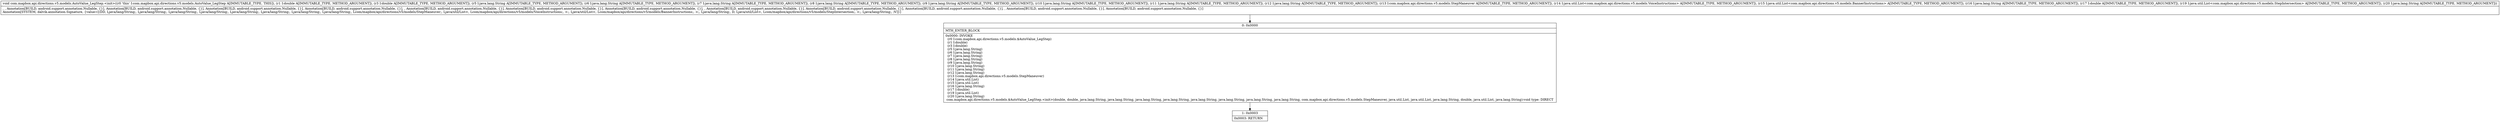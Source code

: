 digraph "CFG forcom.mapbox.api.directions.v5.models.AutoValue_LegStep.\<init\>(DDLjava\/lang\/String;Ljava\/lang\/String;Ljava\/lang\/String;Ljava\/lang\/String;Ljava\/lang\/String;Ljava\/lang\/String;Ljava\/lang\/String;Ljava\/lang\/String;Lcom\/mapbox\/api\/directions\/v5\/models\/StepManeuver;Ljava\/util\/List;Ljava\/util\/List;Ljava\/lang\/String;DLjava\/util\/List;Ljava\/lang\/String;)V" {
Node_0 [shape=record,label="{0\:\ 0x0000|MTH_ENTER_BLOCK\l|0x0000: INVOKE  \l  (r0 I:com.mapbox.api.directions.v5.models.$AutoValue_LegStep)\l  (r1 I:double)\l  (r3 I:double)\l  (r5 I:java.lang.String)\l  (r6 I:java.lang.String)\l  (r7 I:java.lang.String)\l  (r8 I:java.lang.String)\l  (r9 I:java.lang.String)\l  (r10 I:java.lang.String)\l  (r11 I:java.lang.String)\l  (r12 I:java.lang.String)\l  (r13 I:com.mapbox.api.directions.v5.models.StepManeuver)\l  (r14 I:java.util.List)\l  (r15 I:java.util.List)\l  (r16 I:java.lang.String)\l  (r17 I:double)\l  (r19 I:java.util.List)\l  (r20 I:java.lang.String)\l com.mapbox.api.directions.v5.models.$AutoValue_LegStep.\<init\>(double, double, java.lang.String, java.lang.String, java.lang.String, java.lang.String, java.lang.String, java.lang.String, java.lang.String, java.lang.String, com.mapbox.api.directions.v5.models.StepManeuver, java.util.List, java.util.List, java.lang.String, double, java.util.List, java.lang.String):void type: DIRECT \l}"];
Node_1 [shape=record,label="{1\:\ 0x0003|0x0003: RETURN   \l}"];
MethodNode[shape=record,label="{void com.mapbox.api.directions.v5.models.AutoValue_LegStep.\<init\>((r0 'this' I:com.mapbox.api.directions.v5.models.AutoValue_LegStep A[IMMUTABLE_TYPE, THIS]), (r1 I:double A[IMMUTABLE_TYPE, METHOD_ARGUMENT]), (r3 I:double A[IMMUTABLE_TYPE, METHOD_ARGUMENT]), (r5 I:java.lang.String A[IMMUTABLE_TYPE, METHOD_ARGUMENT]), (r6 I:java.lang.String A[IMMUTABLE_TYPE, METHOD_ARGUMENT]), (r7 I:java.lang.String A[IMMUTABLE_TYPE, METHOD_ARGUMENT]), (r8 I:java.lang.String A[IMMUTABLE_TYPE, METHOD_ARGUMENT]), (r9 I:java.lang.String A[IMMUTABLE_TYPE, METHOD_ARGUMENT]), (r10 I:java.lang.String A[IMMUTABLE_TYPE, METHOD_ARGUMENT]), (r11 I:java.lang.String A[IMMUTABLE_TYPE, METHOD_ARGUMENT]), (r12 I:java.lang.String A[IMMUTABLE_TYPE, METHOD_ARGUMENT]), (r13 I:com.mapbox.api.directions.v5.models.StepManeuver A[IMMUTABLE_TYPE, METHOD_ARGUMENT]), (r14 I:java.util.List\<com.mapbox.api.directions.v5.models.VoiceInstructions\> A[IMMUTABLE_TYPE, METHOD_ARGUMENT]), (r15 I:java.util.List\<com.mapbox.api.directions.v5.models.BannerInstructions\> A[IMMUTABLE_TYPE, METHOD_ARGUMENT]), (r16 I:java.lang.String A[IMMUTABLE_TYPE, METHOD_ARGUMENT]), (r17 I:double A[IMMUTABLE_TYPE, METHOD_ARGUMENT]), (r19 I:java.util.List\<com.mapbox.api.directions.v5.models.StepIntersection\> A[IMMUTABLE_TYPE, METHOD_ARGUMENT]), (r20 I:java.lang.String A[IMMUTABLE_TYPE, METHOD_ARGUMENT]))  | , , Annotation[BUILD, android.support.annotation.Nullable, \{\}], Annotation[BUILD, android.support.annotation.Nullable, \{\}], Annotation[BUILD, android.support.annotation.Nullable, \{\}], Annotation[BUILD, android.support.annotation.Nullable, \{\}], , Annotation[BUILD, android.support.annotation.Nullable, \{\}], Annotation[BUILD, android.support.annotation.Nullable, \{\}], Annotation[BUILD, android.support.annotation.Nullable, \{\}], , Annotation[BUILD, android.support.annotation.Nullable, \{\}], Annotation[BUILD, android.support.annotation.Nullable, \{\}], Annotation[BUILD, android.support.annotation.Nullable, \{\}], , Annotation[BUILD, android.support.annotation.Nullable, \{\}], Annotation[BUILD, android.support.annotation.Nullable, \{\}]\lAnnotation[SYSTEM, dalvik.annotation.Signature, \{value=[(DD, Ljava\/lang\/String;, Ljava\/lang\/String;, Ljava\/lang\/String;, Ljava\/lang\/String;, Ljava\/lang\/String;, Ljava\/lang\/String;, Ljava\/lang\/String;, Ljava\/lang\/String;, Lcom\/mapbox\/api\/directions\/v5\/models\/StepManeuver;, Ljava\/util\/List\<, Lcom\/mapbox\/api\/directions\/v5\/models\/VoiceInstructions;, \>;, Ljava\/util\/List\<, Lcom\/mapbox\/api\/directions\/v5\/models\/BannerInstructions;, \>;, Ljava\/lang\/String;, D, Ljava\/util\/List\<, Lcom\/mapbox\/api\/directions\/v5\/models\/StepIntersection;, \>;, Ljava\/lang\/String;, )V]\}]\l}"];
MethodNode -> Node_0;
Node_0 -> Node_1;
}

